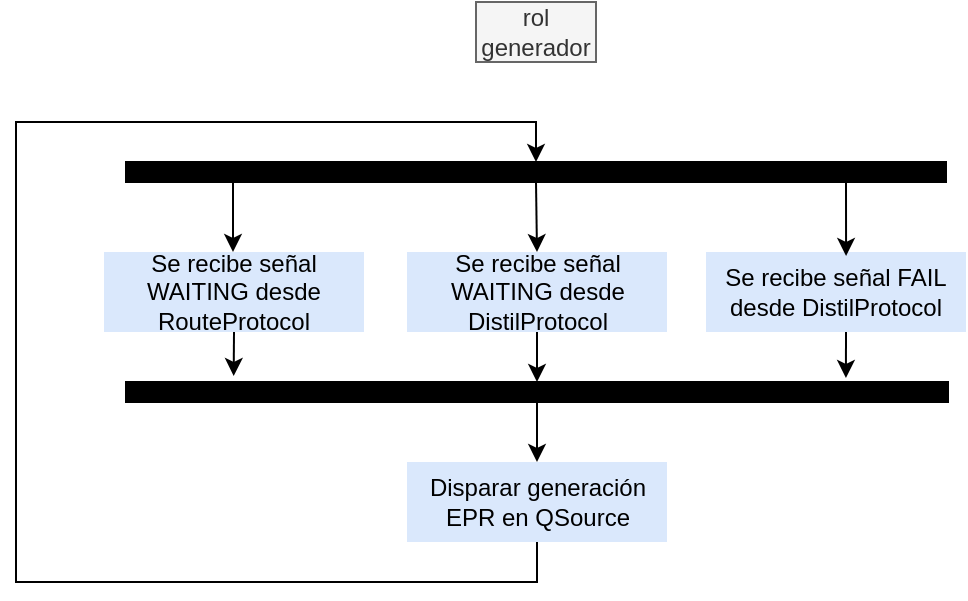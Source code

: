 <mxfile version="24.1.0" type="device">
  <diagram name="Página-1" id="V_wLT_sG-z6fCO9lPmPO">
    <mxGraphModel dx="810" dy="454" grid="1" gridSize="10" guides="1" tooltips="1" connect="1" arrows="1" fold="1" page="1" pageScale="1" pageWidth="827" pageHeight="1169" math="0" shadow="0">
      <root>
        <mxCell id="0" />
        <mxCell id="1" parent="0" />
        <mxCell id="MDyz2rn-lQKfZ-btyB8_-1" style="edgeStyle=orthogonalEdgeStyle;rounded=0;orthogonalLoop=1;jettySize=auto;html=1;exitX=0.25;exitY=1;exitDx=0;exitDy=0;entryX=0.75;entryY=0;entryDx=0;entryDy=0;" parent="1" edge="1">
          <mxGeometry relative="1" as="geometry">
            <mxPoint x="167.5" y="120" as="sourcePoint" />
            <mxPoint x="168.5" y="155" as="targetPoint" />
          </mxGeometry>
        </mxCell>
        <mxCell id="MDyz2rn-lQKfZ-btyB8_-18" style="edgeStyle=orthogonalEdgeStyle;rounded=0;orthogonalLoop=1;jettySize=auto;html=1;exitX=0.5;exitY=1;exitDx=0;exitDy=0;entryX=0.5;entryY=0;entryDx=0;entryDy=0;" parent="1" source="MDyz2rn-lQKfZ-btyB8_-3" target="MDyz2rn-lQKfZ-btyB8_-5" edge="1">
          <mxGeometry relative="1" as="geometry" />
        </mxCell>
        <mxCell id="MDyz2rn-lQKfZ-btyB8_-3" value="" style="whiteSpace=wrap;html=1;rounded=0;shadow=0;comic=0;labelBackgroundColor=none;strokeWidth=1;fillColor=#000000;fontFamily=Verdana;fontSize=12;align=center;rotation=0;" parent="1" vertex="1">
          <mxGeometry x="115" y="110" width="410" height="10" as="geometry" />
        </mxCell>
        <mxCell id="MDyz2rn-lQKfZ-btyB8_-4" value="Se recibe señal WAITING desde RouteProtocol" style="rounded=0;whiteSpace=wrap;html=1;fillColor=#dae8fc;strokeColor=none;" parent="1" vertex="1">
          <mxGeometry x="104" y="155" width="130" height="40" as="geometry" />
        </mxCell>
        <mxCell id="MDyz2rn-lQKfZ-btyB8_-16" style="edgeStyle=orthogonalEdgeStyle;rounded=0;orthogonalLoop=1;jettySize=auto;html=1;exitX=0.5;exitY=1;exitDx=0;exitDy=0;entryX=0.5;entryY=0;entryDx=0;entryDy=0;" parent="1" source="MDyz2rn-lQKfZ-btyB8_-5" target="MDyz2rn-lQKfZ-btyB8_-9" edge="1">
          <mxGeometry relative="1" as="geometry" />
        </mxCell>
        <mxCell id="MDyz2rn-lQKfZ-btyB8_-5" value="Se recibe señal WAITING desde DistilProtocol" style="rounded=0;whiteSpace=wrap;html=1;fillColor=#dae8fc;strokeColor=none;" parent="1" vertex="1">
          <mxGeometry x="255.5" y="155" width="130" height="40" as="geometry" />
        </mxCell>
        <mxCell id="MDyz2rn-lQKfZ-btyB8_-6" value="Se recibe señal FAIL desde DistilProtocol" style="rounded=0;whiteSpace=wrap;html=1;fillColor=#dae8fc;strokeColor=none;" parent="1" vertex="1">
          <mxGeometry x="405" y="155" width="130" height="40" as="geometry" />
        </mxCell>
        <mxCell id="MDyz2rn-lQKfZ-btyB8_-7" style="edgeStyle=orthogonalEdgeStyle;rounded=0;orthogonalLoop=1;jettySize=auto;html=1;exitX=0.75;exitY=1;exitDx=0;exitDy=0;entryX=0.208;entryY=0.05;entryDx=0;entryDy=0;entryPerimeter=0;" parent="1" edge="1">
          <mxGeometry relative="1" as="geometry">
            <mxPoint x="475.04" y="157" as="targetPoint" />
            <mxPoint x="479.5" y="120" as="sourcePoint" />
          </mxGeometry>
        </mxCell>
        <mxCell id="MDyz2rn-lQKfZ-btyB8_-8" value="Disparar generación EPR en QSource" style="rounded=0;whiteSpace=wrap;html=1;fillColor=#dae8fc;strokeColor=none;" parent="1" vertex="1">
          <mxGeometry x="255.5" y="260" width="130" height="40" as="geometry" />
        </mxCell>
        <mxCell id="MDyz2rn-lQKfZ-btyB8_-15" style="edgeStyle=orthogonalEdgeStyle;rounded=0;orthogonalLoop=1;jettySize=auto;html=1;exitX=0.5;exitY=1;exitDx=0;exitDy=0;entryX=0.5;entryY=0;entryDx=0;entryDy=0;" parent="1" source="MDyz2rn-lQKfZ-btyB8_-9" target="MDyz2rn-lQKfZ-btyB8_-8" edge="1">
          <mxGeometry relative="1" as="geometry" />
        </mxCell>
        <mxCell id="MDyz2rn-lQKfZ-btyB8_-9" value="" style="whiteSpace=wrap;html=1;rounded=0;shadow=0;comic=0;labelBackgroundColor=none;strokeWidth=1;fillColor=#000000;fontFamily=Verdana;fontSize=12;align=center;rotation=0;" parent="1" vertex="1">
          <mxGeometry x="115" y="220" width="411" height="10" as="geometry" />
        </mxCell>
        <mxCell id="MDyz2rn-lQKfZ-btyB8_-13" style="edgeStyle=orthogonalEdgeStyle;rounded=0;orthogonalLoop=1;jettySize=auto;html=1;exitX=0.5;exitY=1;exitDx=0;exitDy=0;entryX=0.888;entryY=-0.2;entryDx=0;entryDy=0;entryPerimeter=0;" parent="1" edge="1">
          <mxGeometry relative="1" as="geometry">
            <mxPoint x="475" y="195" as="sourcePoint" />
            <mxPoint x="474.968" y="218" as="targetPoint" />
          </mxGeometry>
        </mxCell>
        <mxCell id="MDyz2rn-lQKfZ-btyB8_-17" style="edgeStyle=orthogonalEdgeStyle;rounded=0;orthogonalLoop=1;jettySize=auto;html=1;exitX=0.5;exitY=1;exitDx=0;exitDy=0;entryX=0.131;entryY=-0.3;entryDx=0;entryDy=0;entryPerimeter=0;" parent="1" source="MDyz2rn-lQKfZ-btyB8_-4" target="MDyz2rn-lQKfZ-btyB8_-9" edge="1">
          <mxGeometry relative="1" as="geometry" />
        </mxCell>
        <mxCell id="MDyz2rn-lQKfZ-btyB8_-27" style="edgeStyle=orthogonalEdgeStyle;rounded=0;orthogonalLoop=1;jettySize=auto;html=1;exitX=0.5;exitY=1;exitDx=0;exitDy=0;entryX=0.5;entryY=0;entryDx=0;entryDy=0;" parent="1" source="MDyz2rn-lQKfZ-btyB8_-8" target="MDyz2rn-lQKfZ-btyB8_-3" edge="1">
          <mxGeometry relative="1" as="geometry">
            <mxPoint x="320" y="440" as="sourcePoint" />
            <Array as="points">
              <mxPoint x="321" y="320" />
              <mxPoint x="60" y="320" />
              <mxPoint x="60" y="90" />
              <mxPoint x="320" y="90" />
            </Array>
          </mxGeometry>
        </mxCell>
        <mxCell id="MDyz2rn-lQKfZ-btyB8_-28" value="rol generador" style="text;html=1;align=center;verticalAlign=middle;whiteSpace=wrap;rounded=0;strokeColor=#666666;fillColor=#f5f5f5;fontColor=#333333;" parent="1" vertex="1">
          <mxGeometry x="290" y="30" width="60" height="30" as="geometry" />
        </mxCell>
      </root>
    </mxGraphModel>
  </diagram>
</mxfile>
